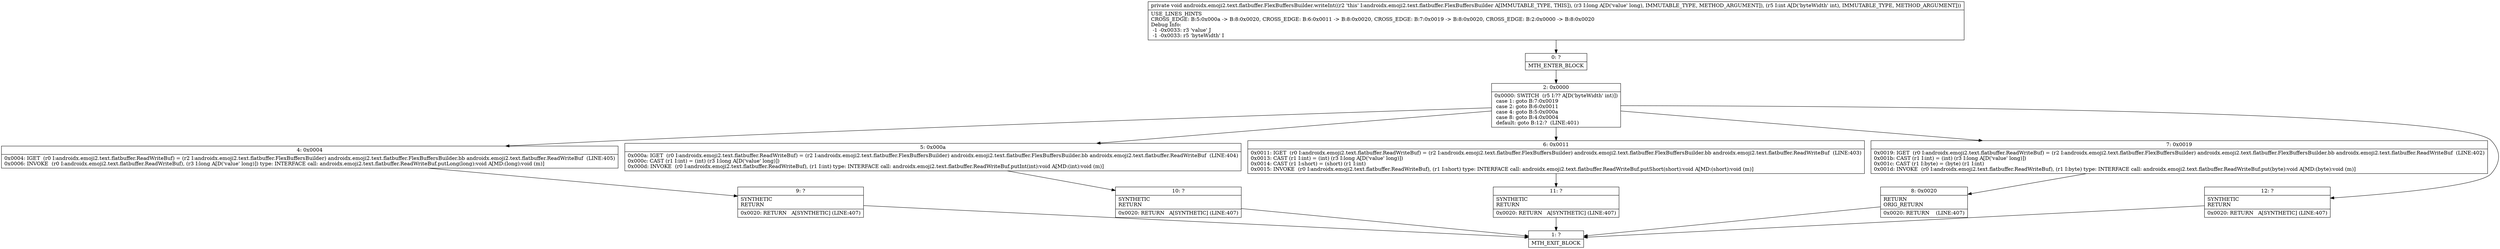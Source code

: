 digraph "CFG forandroidx.emoji2.text.flatbuffer.FlexBuffersBuilder.writeInt(JI)V" {
Node_0 [shape=record,label="{0\:\ ?|MTH_ENTER_BLOCK\l}"];
Node_2 [shape=record,label="{2\:\ 0x0000|0x0000: SWITCH  (r5 I:?? A[D('byteWidth' int)])\l case 1: goto B:7:0x0019\l case 2: goto B:6:0x0011\l case 4: goto B:5:0x000a\l case 8: goto B:4:0x0004\l default: goto B:12:?  (LINE:401)\l}"];
Node_4 [shape=record,label="{4\:\ 0x0004|0x0004: IGET  (r0 I:androidx.emoji2.text.flatbuffer.ReadWriteBuf) = (r2 I:androidx.emoji2.text.flatbuffer.FlexBuffersBuilder) androidx.emoji2.text.flatbuffer.FlexBuffersBuilder.bb androidx.emoji2.text.flatbuffer.ReadWriteBuf  (LINE:405)\l0x0006: INVOKE  (r0 I:androidx.emoji2.text.flatbuffer.ReadWriteBuf), (r3 I:long A[D('value' long)]) type: INTERFACE call: androidx.emoji2.text.flatbuffer.ReadWriteBuf.putLong(long):void A[MD:(long):void (m)]\l}"];
Node_9 [shape=record,label="{9\:\ ?|SYNTHETIC\lRETURN\l|0x0020: RETURN   A[SYNTHETIC] (LINE:407)\l}"];
Node_1 [shape=record,label="{1\:\ ?|MTH_EXIT_BLOCK\l}"];
Node_5 [shape=record,label="{5\:\ 0x000a|0x000a: IGET  (r0 I:androidx.emoji2.text.flatbuffer.ReadWriteBuf) = (r2 I:androidx.emoji2.text.flatbuffer.FlexBuffersBuilder) androidx.emoji2.text.flatbuffer.FlexBuffersBuilder.bb androidx.emoji2.text.flatbuffer.ReadWriteBuf  (LINE:404)\l0x000c: CAST (r1 I:int) = (int) (r3 I:long A[D('value' long)]) \l0x000d: INVOKE  (r0 I:androidx.emoji2.text.flatbuffer.ReadWriteBuf), (r1 I:int) type: INTERFACE call: androidx.emoji2.text.flatbuffer.ReadWriteBuf.putInt(int):void A[MD:(int):void (m)]\l}"];
Node_10 [shape=record,label="{10\:\ ?|SYNTHETIC\lRETURN\l|0x0020: RETURN   A[SYNTHETIC] (LINE:407)\l}"];
Node_6 [shape=record,label="{6\:\ 0x0011|0x0011: IGET  (r0 I:androidx.emoji2.text.flatbuffer.ReadWriteBuf) = (r2 I:androidx.emoji2.text.flatbuffer.FlexBuffersBuilder) androidx.emoji2.text.flatbuffer.FlexBuffersBuilder.bb androidx.emoji2.text.flatbuffer.ReadWriteBuf  (LINE:403)\l0x0013: CAST (r1 I:int) = (int) (r3 I:long A[D('value' long)]) \l0x0014: CAST (r1 I:short) = (short) (r1 I:int) \l0x0015: INVOKE  (r0 I:androidx.emoji2.text.flatbuffer.ReadWriteBuf), (r1 I:short) type: INTERFACE call: androidx.emoji2.text.flatbuffer.ReadWriteBuf.putShort(short):void A[MD:(short):void (m)]\l}"];
Node_11 [shape=record,label="{11\:\ ?|SYNTHETIC\lRETURN\l|0x0020: RETURN   A[SYNTHETIC] (LINE:407)\l}"];
Node_7 [shape=record,label="{7\:\ 0x0019|0x0019: IGET  (r0 I:androidx.emoji2.text.flatbuffer.ReadWriteBuf) = (r2 I:androidx.emoji2.text.flatbuffer.FlexBuffersBuilder) androidx.emoji2.text.flatbuffer.FlexBuffersBuilder.bb androidx.emoji2.text.flatbuffer.ReadWriteBuf  (LINE:402)\l0x001b: CAST (r1 I:int) = (int) (r3 I:long A[D('value' long)]) \l0x001c: CAST (r1 I:byte) = (byte) (r1 I:int) \l0x001d: INVOKE  (r0 I:androidx.emoji2.text.flatbuffer.ReadWriteBuf), (r1 I:byte) type: INTERFACE call: androidx.emoji2.text.flatbuffer.ReadWriteBuf.put(byte):void A[MD:(byte):void (m)]\l}"];
Node_8 [shape=record,label="{8\:\ 0x0020|RETURN\lORIG_RETURN\l|0x0020: RETURN    (LINE:407)\l}"];
Node_12 [shape=record,label="{12\:\ ?|SYNTHETIC\lRETURN\l|0x0020: RETURN   A[SYNTHETIC] (LINE:407)\l}"];
MethodNode[shape=record,label="{private void androidx.emoji2.text.flatbuffer.FlexBuffersBuilder.writeInt((r2 'this' I:androidx.emoji2.text.flatbuffer.FlexBuffersBuilder A[IMMUTABLE_TYPE, THIS]), (r3 I:long A[D('value' long), IMMUTABLE_TYPE, METHOD_ARGUMENT]), (r5 I:int A[D('byteWidth' int), IMMUTABLE_TYPE, METHOD_ARGUMENT]))  | USE_LINES_HINTS\lCROSS_EDGE: B:5:0x000a \-\> B:8:0x0020, CROSS_EDGE: B:6:0x0011 \-\> B:8:0x0020, CROSS_EDGE: B:7:0x0019 \-\> B:8:0x0020, CROSS_EDGE: B:2:0x0000 \-\> B:8:0x0020\lDebug Info:\l  \-1 \-0x0033: r3 'value' J\l  \-1 \-0x0033: r5 'byteWidth' I\l}"];
MethodNode -> Node_0;Node_0 -> Node_2;
Node_2 -> Node_4;
Node_2 -> Node_5;
Node_2 -> Node_6;
Node_2 -> Node_7;
Node_2 -> Node_12;
Node_4 -> Node_9;
Node_9 -> Node_1;
Node_5 -> Node_10;
Node_10 -> Node_1;
Node_6 -> Node_11;
Node_11 -> Node_1;
Node_7 -> Node_8;
Node_8 -> Node_1;
Node_12 -> Node_1;
}

